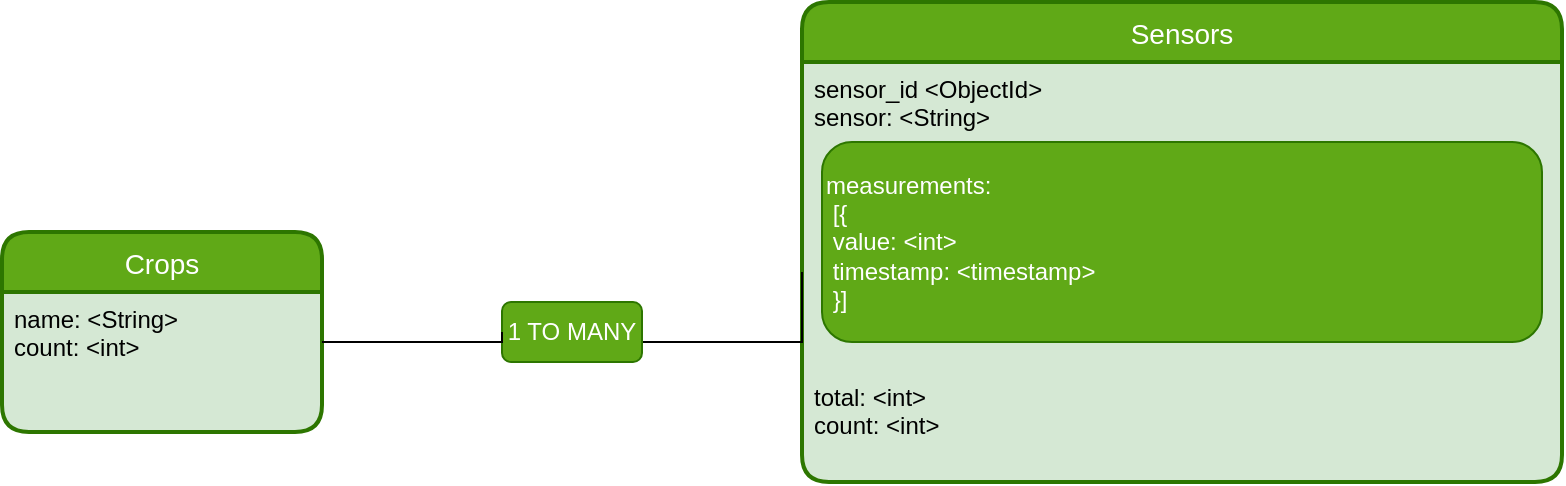 <mxfile version="14.8.2" type="github">
  <diagram id="R2lEEEUBdFMjLlhIrx00" name="Page-1">
    <mxGraphModel dx="1381" dy="764" grid="1" gridSize="10" guides="1" tooltips="1" connect="1" arrows="1" fold="1" page="1" pageScale="1" pageWidth="850" pageHeight="1100" math="0" shadow="0" extFonts="Permanent Marker^https://fonts.googleapis.com/css?family=Permanent+Marker">
      <root>
        <mxCell id="0" />
        <mxCell id="1" parent="0" />
        <mxCell id="7o4p5aFScfs_D29SADF1-1" value="Sensors" style="swimlane;childLayout=stackLayout;horizontal=1;startSize=30;horizontalStack=0;rounded=1;fontSize=14;fontStyle=0;strokeWidth=2;resizeParent=0;resizeLast=1;shadow=0;dashed=0;align=center;fillColor=#60a917;strokeColor=#2D7600;fontColor=#ffffff;swimlaneFillColor=#D5E8D4;" parent="1" vertex="1">
          <mxGeometry x="435" y="170" width="380" height="240" as="geometry" />
        </mxCell>
        <mxCell id="7o4p5aFScfs_D29SADF1-2" value="sensor_id &lt;ObjectId&gt;&#xa;sensor: &lt;String&gt;&#xa;  &#xa;&#xa;&#xa;&#xa;&#xa;&#xa;&#xa;&#xa;&#xa;total: &lt;int&gt;&#xa;count: &lt;int&gt;" style="align=left;strokeColor=none;fillColor=none;spacingLeft=4;fontSize=12;verticalAlign=top;resizable=0;rotatable=0;part=1;" parent="7o4p5aFScfs_D29SADF1-1" vertex="1">
          <mxGeometry y="30" width="380" height="210" as="geometry" />
        </mxCell>
        <mxCell id="plLRQvuAzvyJONZy3Icw-2" value="Crops" style="swimlane;childLayout=stackLayout;horizontal=1;startSize=30;horizontalStack=0;rounded=1;fontSize=14;fontStyle=0;strokeWidth=2;resizeParent=0;resizeLast=1;shadow=0;dashed=0;align=center;fillColor=#60a917;strokeColor=#2D7600;fontColor=#ffffff;swimlaneFillColor=#D5E8D4;" parent="1" vertex="1">
          <mxGeometry x="35" y="285" width="160" height="100" as="geometry" />
        </mxCell>
        <mxCell id="plLRQvuAzvyJONZy3Icw-3" value="name: &lt;String&gt;&#xa;count: &lt;int&gt;" style="align=left;strokeColor=none;fillColor=none;spacingLeft=4;fontSize=12;verticalAlign=top;resizable=0;rotatable=0;part=1;" parent="plLRQvuAzvyJONZy3Icw-2" vertex="1">
          <mxGeometry y="30" width="160" height="70" as="geometry" />
        </mxCell>
        <mxCell id="CrPRBgPaYsHp_CWL4x3b-2" style="edgeStyle=orthogonalEdgeStyle;rounded=0;orthogonalLoop=1;jettySize=auto;html=1;entryX=0;entryY=0.5;entryDx=0;entryDy=0;endArrow=none;endFill=0;" parent="1" source="Xa_WfQXNvAv4PRlTD_PZ-3" target="7o4p5aFScfs_D29SADF1-2" edge="1">
          <mxGeometry relative="1" as="geometry">
            <Array as="points">
              <mxPoint x="375" y="340" />
              <mxPoint x="375" y="340" />
            </Array>
          </mxGeometry>
        </mxCell>
        <mxCell id="Xa_WfQXNvAv4PRlTD_PZ-3" value="1 TO MANY" style="rounded=1;whiteSpace=wrap;html=1;fillColor=#60a917;strokeColor=#2D7600;fontColor=#ffffff;" parent="1" vertex="1">
          <mxGeometry x="285" y="320" width="70" height="30" as="geometry" />
        </mxCell>
        <mxCell id="CrPRBgPaYsHp_CWL4x3b-1" style="edgeStyle=orthogonalEdgeStyle;rounded=0;orthogonalLoop=1;jettySize=auto;html=1;entryX=0;entryY=0.5;entryDx=0;entryDy=0;endArrow=none;endFill=0;" parent="1" source="plLRQvuAzvyJONZy3Icw-3" target="Xa_WfQXNvAv4PRlTD_PZ-3" edge="1">
          <mxGeometry relative="1" as="geometry">
            <Array as="points">
              <mxPoint x="285" y="340" />
            </Array>
          </mxGeometry>
        </mxCell>
        <mxCell id="C2yHdCh-QvhLT68nOzRH-1" value="&lt;span style=&quot;white-space: pre&quot;&gt;measurements:&lt;br&gt;&lt;span style=&quot;white-space: pre&quot;&gt;	&lt;/span&gt;[{	&lt;/span&gt;&lt;br&gt;&lt;span style=&quot;white-space: pre&quot;&gt;	&lt;/span&gt;value: &amp;lt;int&amp;gt;&lt;br&gt;&lt;span&gt;&lt;span style=&quot;white-space: pre&quot;&gt;	&lt;/span&gt;timestamp: &amp;lt;timestamp&amp;gt;&lt;br&gt;&lt;span style=&quot;white-space: pre&quot;&gt;	&lt;/span&gt;}]&lt;br&gt;&lt;/span&gt;" style="rounded=1;whiteSpace=wrap;html=1;align=left;fillColor=#60a917;strokeColor=#2D7600;fontColor=#ffffff;" vertex="1" parent="1">
          <mxGeometry x="445" y="240" width="360" height="100" as="geometry" />
        </mxCell>
      </root>
    </mxGraphModel>
  </diagram>
</mxfile>
